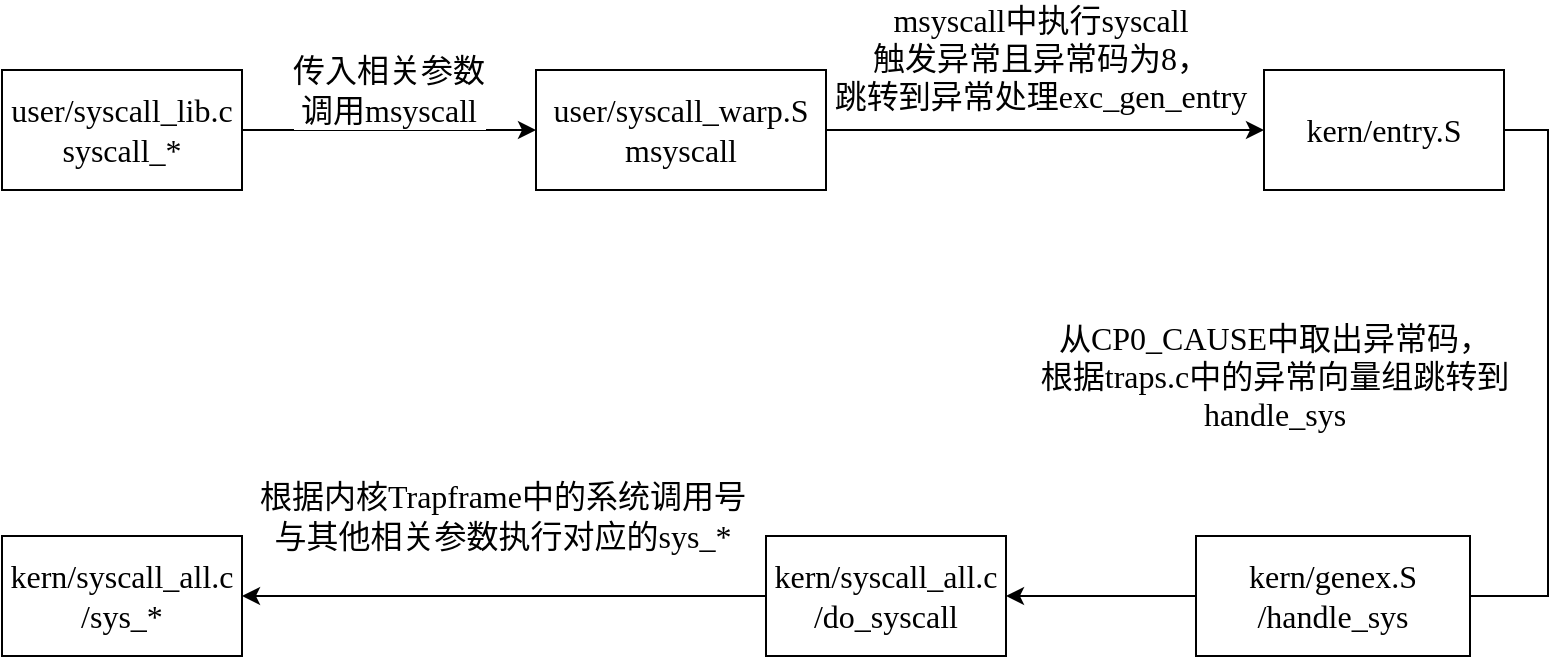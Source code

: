 <mxfile version="20.3.0" type="device"><diagram id="reUNOgjBgBowF9VoY963" name="第 1 页"><mxGraphModel dx="981" dy="597" grid="0" gridSize="10" guides="1" tooltips="1" connect="1" arrows="1" fold="1" page="1" pageScale="1" pageWidth="1169" pageHeight="827" math="0" shadow="0"><root><mxCell id="0"/><mxCell id="1" parent="0"/><mxCell id="0mOe4leCI0cgY4fIsD2J-3" value="传入相关参数&lt;br style=&quot;font-size: 16px;&quot;&gt;调用msyscall" style="edgeStyle=orthogonalEdgeStyle;rounded=0;orthogonalLoop=1;jettySize=auto;html=1;fontFamily=Times New Roman;fontSize=16;entryX=0;entryY=0.5;entryDx=0;entryDy=0;" edge="1" parent="1" source="0mOe4leCI0cgY4fIsD2J-1" target="0mOe4leCI0cgY4fIsD2J-2"><mxGeometry x="-0.007" y="20" relative="1" as="geometry"><mxPoint x="427" y="392" as="targetPoint"/><Array as="points"/><mxPoint as="offset"/></mxGeometry></mxCell><mxCell id="0mOe4leCI0cgY4fIsD2J-1" value="&lt;font face=&quot;Times New Roman&quot; style=&quot;font-size: 16px;&quot;&gt;user/syscall_lib.c&lt;br style=&quot;font-size: 16px;&quot;&gt;syscall_*&lt;br style=&quot;font-size: 16px;&quot;&gt;&lt;/font&gt;" style="rounded=0;whiteSpace=wrap;html=1;fontSize=16;" vertex="1" parent="1"><mxGeometry x="132" y="362" width="120" height="60" as="geometry"/></mxCell><mxCell id="0mOe4leCI0cgY4fIsD2J-5" value="msyscall中执行syscall&lt;br style=&quot;font-size: 16px;&quot;&gt;触发异常且异常码为8，&lt;br style=&quot;font-size: 16px;&quot;&gt;跳转到异常处理exc_gen_entry" style="edgeStyle=orthogonalEdgeStyle;rounded=0;orthogonalLoop=1;jettySize=auto;html=1;entryX=0;entryY=0.5;entryDx=0;entryDy=0;fontFamily=Times New Roman;fontSize=16;" edge="1" parent="1" source="0mOe4leCI0cgY4fIsD2J-2" target="0mOe4leCI0cgY4fIsD2J-4"><mxGeometry x="-0.023" y="36" relative="1" as="geometry"><mxPoint as="offset"/></mxGeometry></mxCell><mxCell id="0mOe4leCI0cgY4fIsD2J-2" value="user/syscall_warp.S&lt;br style=&quot;font-size: 16px;&quot;&gt;msyscall" style="rounded=0;whiteSpace=wrap;html=1;fontFamily=Times New Roman;fontSize=16;" vertex="1" parent="1"><mxGeometry x="399" y="362" width="145" height="60" as="geometry"/></mxCell><mxCell id="0mOe4leCI0cgY4fIsD2J-8" value="从CP0_CAUSE中取出异常码，&lt;br style=&quot;font-size: 16px;&quot;&gt;根据traps.c中的异常向量组跳转到&lt;br style=&quot;font-size: 16px;&quot;&gt;handle_sys" style="edgeStyle=orthogonalEdgeStyle;rounded=0;orthogonalLoop=1;jettySize=auto;html=1;fontFamily=Times New Roman;entryX=0;entryY=0.5;entryDx=0;entryDy=0;fontSize=16;" edge="1" parent="1" source="0mOe4leCI0cgY4fIsD2J-4" target="0mOe4leCI0cgY4fIsD2J-7"><mxGeometry x="0.819" y="-110" relative="1" as="geometry"><mxPoint x="839" y="394" as="targetPoint"/><Array as="points"><mxPoint x="905" y="392"/></Array><mxPoint as="offset"/></mxGeometry></mxCell><mxCell id="0mOe4leCI0cgY4fIsD2J-4" value="kern/entry.S" style="rounded=0;whiteSpace=wrap;html=1;fontFamily=Times New Roman;fontSize=16;" vertex="1" parent="1"><mxGeometry x="763" y="362" width="120" height="60" as="geometry"/></mxCell><mxCell id="0mOe4leCI0cgY4fIsD2J-15" style="edgeStyle=orthogonalEdgeStyle;rounded=0;orthogonalLoop=1;jettySize=auto;html=1;entryX=1;entryY=0.5;entryDx=0;entryDy=0;fontFamily=Times New Roman;fontSize=16;" edge="1" parent="1" source="0mOe4leCI0cgY4fIsD2J-7" target="0mOe4leCI0cgY4fIsD2J-10"><mxGeometry relative="1" as="geometry"/></mxCell><mxCell id="0mOe4leCI0cgY4fIsD2J-7" value="kern/genex.S&lt;br&gt;/handle_sys" style="rounded=0;whiteSpace=wrap;html=1;fontFamily=Times New Roman;fontSize=16;" vertex="1" parent="1"><mxGeometry x="729" y="595" width="137" height="60" as="geometry"/></mxCell><mxCell id="0mOe4leCI0cgY4fIsD2J-12" value="根据内核Trapframe中的系统调用号&lt;br style=&quot;font-size: 16px;&quot;&gt;与其他相关参数执行对应的sys_*" style="edgeStyle=orthogonalEdgeStyle;rounded=0;orthogonalLoop=1;jettySize=auto;html=1;entryX=1;entryY=0.5;entryDx=0;entryDy=0;fontFamily=Times New Roman;fontSize=16;" edge="1" parent="1" source="0mOe4leCI0cgY4fIsD2J-10" target="0mOe4leCI0cgY4fIsD2J-11"><mxGeometry x="0.008" y="-40" relative="1" as="geometry"><mxPoint as="offset"/></mxGeometry></mxCell><mxCell id="0mOe4leCI0cgY4fIsD2J-10" value="kern/syscall_all.c&lt;br style=&quot;font-size: 16px;&quot;&gt;/do_syscall" style="rounded=0;whiteSpace=wrap;html=1;fontFamily=Times New Roman;fontSize=16;" vertex="1" parent="1"><mxGeometry x="514" y="595" width="120" height="60" as="geometry"/></mxCell><mxCell id="0mOe4leCI0cgY4fIsD2J-11" value="kern/syscall_all.c&lt;br style=&quot;font-size: 16px;&quot;&gt;/sys_*" style="rounded=0;whiteSpace=wrap;html=1;fontFamily=Times New Roman;fontSize=16;" vertex="1" parent="1"><mxGeometry x="132" y="595" width="120" height="60" as="geometry"/></mxCell></root></mxGraphModel></diagram></mxfile>